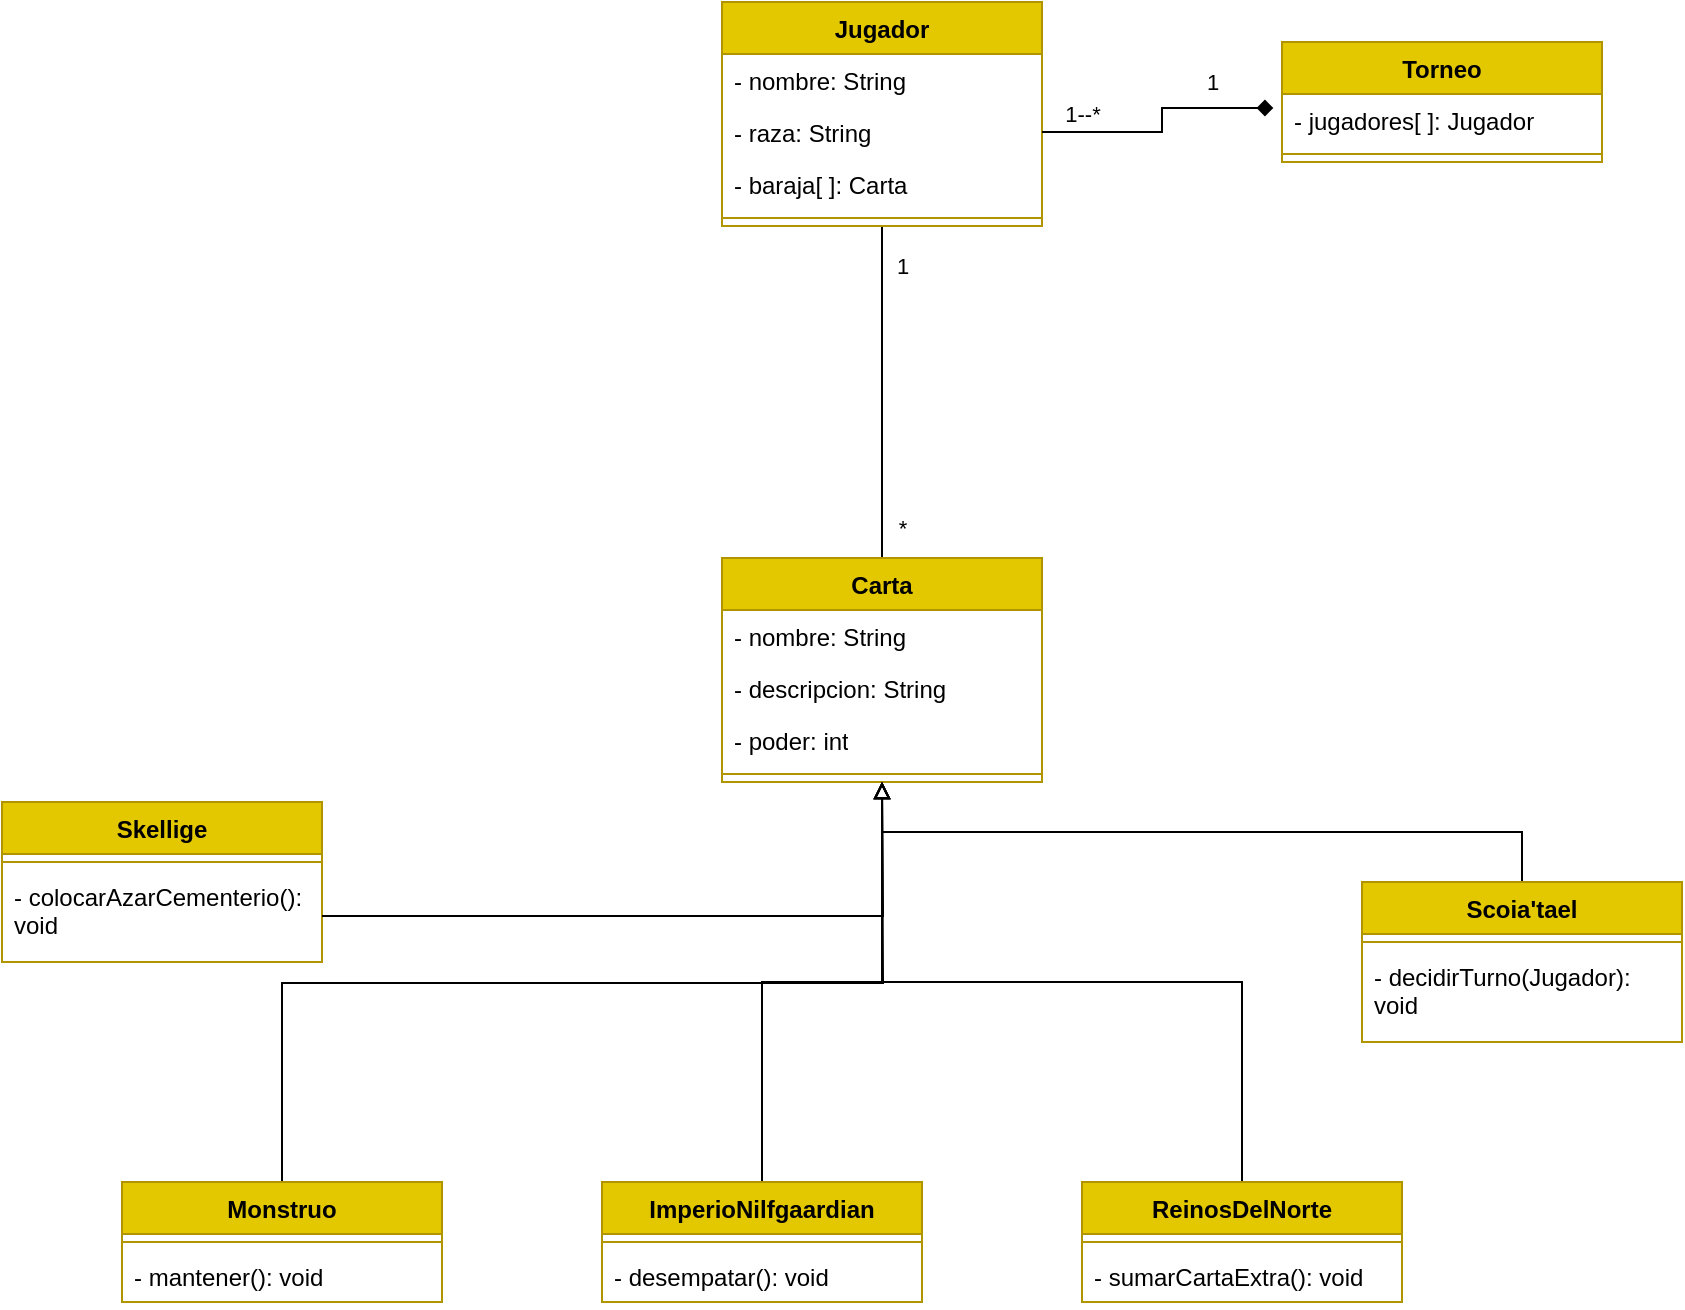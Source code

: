 <mxfile version="24.1.0" type="device">
  <diagram name="Página-1" id="GeIKQY7CPiVGtoUNcak7">
    <mxGraphModel dx="1050" dy="1798" grid="1" gridSize="10" guides="1" tooltips="1" connect="1" arrows="1" fold="1" page="1" pageScale="1" pageWidth="827" pageHeight="1169" math="0" shadow="0">
      <root>
        <mxCell id="0" />
        <mxCell id="1" parent="0" />
        <mxCell id="H85g6mu5Yi4ZFAf9jvBr-52" style="edgeStyle=orthogonalEdgeStyle;rounded=0;orthogonalLoop=1;jettySize=auto;html=1;exitX=0.5;exitY=0;exitDx=0;exitDy=0;entryX=0.5;entryY=1;entryDx=0;entryDy=0;endArrow=none;endFill=0;" edge="1" parent="1" source="H85g6mu5Yi4ZFAf9jvBr-1" target="H85g6mu5Yi4ZFAf9jvBr-44">
          <mxGeometry relative="1" as="geometry" />
        </mxCell>
        <mxCell id="H85g6mu5Yi4ZFAf9jvBr-55" value="1" style="edgeLabel;html=1;align=center;verticalAlign=middle;resizable=0;points=[];" vertex="1" connectable="0" parent="H85g6mu5Yi4ZFAf9jvBr-52">
          <mxGeometry x="0.732" relative="1" as="geometry">
            <mxPoint x="10" y="-2" as="offset" />
          </mxGeometry>
        </mxCell>
        <mxCell id="H85g6mu5Yi4ZFAf9jvBr-56" value="*" style="edgeLabel;html=1;align=center;verticalAlign=middle;resizable=0;points=[];" vertex="1" connectable="0" parent="H85g6mu5Yi4ZFAf9jvBr-52">
          <mxGeometry x="-0.817" y="1" relative="1" as="geometry">
            <mxPoint x="11" as="offset" />
          </mxGeometry>
        </mxCell>
        <mxCell id="H85g6mu5Yi4ZFAf9jvBr-1" value="Carta" style="swimlane;fontStyle=1;align=center;verticalAlign=top;childLayout=stackLayout;horizontal=1;startSize=26;horizontalStack=0;resizeParent=1;resizeParentMax=0;resizeLast=0;collapsible=1;marginBottom=0;whiteSpace=wrap;html=1;fillColor=#e3c800;strokeColor=#B09500;fontColor=#000000;" vertex="1" parent="1">
          <mxGeometry x="380" y="-112" width="160" height="112" as="geometry" />
        </mxCell>
        <mxCell id="H85g6mu5Yi4ZFAf9jvBr-2" value="- nombre: String" style="text;strokeColor=none;fillColor=none;align=left;verticalAlign=top;spacingLeft=4;spacingRight=4;overflow=hidden;rotatable=0;points=[[0,0.5],[1,0.5]];portConstraint=eastwest;whiteSpace=wrap;html=1;" vertex="1" parent="H85g6mu5Yi4ZFAf9jvBr-1">
          <mxGeometry y="26" width="160" height="26" as="geometry" />
        </mxCell>
        <mxCell id="H85g6mu5Yi4ZFAf9jvBr-5" value="- descripcion: String" style="text;strokeColor=none;fillColor=none;align=left;verticalAlign=top;spacingLeft=4;spacingRight=4;overflow=hidden;rotatable=0;points=[[0,0.5],[1,0.5]];portConstraint=eastwest;whiteSpace=wrap;html=1;" vertex="1" parent="H85g6mu5Yi4ZFAf9jvBr-1">
          <mxGeometry y="52" width="160" height="26" as="geometry" />
        </mxCell>
        <mxCell id="H85g6mu5Yi4ZFAf9jvBr-6" value="- poder: int" style="text;strokeColor=none;fillColor=none;align=left;verticalAlign=top;spacingLeft=4;spacingRight=4;overflow=hidden;rotatable=0;points=[[0,0.5],[1,0.5]];portConstraint=eastwest;whiteSpace=wrap;html=1;" vertex="1" parent="H85g6mu5Yi4ZFAf9jvBr-1">
          <mxGeometry y="78" width="160" height="26" as="geometry" />
        </mxCell>
        <mxCell id="H85g6mu5Yi4ZFAf9jvBr-3" value="" style="line;strokeWidth=1;fillColor=none;align=left;verticalAlign=middle;spacingTop=-1;spacingLeft=3;spacingRight=3;rotatable=0;labelPosition=right;points=[];portConstraint=eastwest;strokeColor=inherit;" vertex="1" parent="H85g6mu5Yi4ZFAf9jvBr-1">
          <mxGeometry y="104" width="160" height="8" as="geometry" />
        </mxCell>
        <mxCell id="H85g6mu5Yi4ZFAf9jvBr-42" style="edgeStyle=orthogonalEdgeStyle;rounded=0;orthogonalLoop=1;jettySize=auto;html=1;exitX=0.5;exitY=0;exitDx=0;exitDy=0;endArrow=block;endFill=0;" edge="1" parent="1" source="H85g6mu5Yi4ZFAf9jvBr-12">
          <mxGeometry relative="1" as="geometry">
            <mxPoint x="460" as="targetPoint" />
          </mxGeometry>
        </mxCell>
        <mxCell id="H85g6mu5Yi4ZFAf9jvBr-12" value="Monstruo" style="swimlane;fontStyle=1;align=center;verticalAlign=top;childLayout=stackLayout;horizontal=1;startSize=26;horizontalStack=0;resizeParent=1;resizeParentMax=0;resizeLast=0;collapsible=1;marginBottom=0;whiteSpace=wrap;html=1;fillColor=#e3c800;fontColor=#000000;strokeColor=#B09500;" vertex="1" parent="1">
          <mxGeometry x="80" y="200" width="160" height="60" as="geometry" />
        </mxCell>
        <mxCell id="H85g6mu5Yi4ZFAf9jvBr-14" value="" style="line;strokeWidth=1;fillColor=none;align=left;verticalAlign=middle;spacingTop=-1;spacingLeft=3;spacingRight=3;rotatable=0;labelPosition=right;points=[];portConstraint=eastwest;strokeColor=inherit;" vertex="1" parent="H85g6mu5Yi4ZFAf9jvBr-12">
          <mxGeometry y="26" width="160" height="8" as="geometry" />
        </mxCell>
        <mxCell id="H85g6mu5Yi4ZFAf9jvBr-15" value="- mantener(): void" style="text;strokeColor=none;fillColor=none;align=left;verticalAlign=top;spacingLeft=4;spacingRight=4;overflow=hidden;rotatable=0;points=[[0,0.5],[1,0.5]];portConstraint=eastwest;whiteSpace=wrap;html=1;" vertex="1" parent="H85g6mu5Yi4ZFAf9jvBr-12">
          <mxGeometry y="34" width="160" height="26" as="geometry" />
        </mxCell>
        <mxCell id="H85g6mu5Yi4ZFAf9jvBr-39" style="edgeStyle=orthogonalEdgeStyle;rounded=0;orthogonalLoop=1;jettySize=auto;html=1;exitX=0.5;exitY=0;exitDx=0;exitDy=0;endArrow=block;endFill=0;" edge="1" parent="1" source="H85g6mu5Yi4ZFAf9jvBr-16" target="H85g6mu5Yi4ZFAf9jvBr-1">
          <mxGeometry relative="1" as="geometry" />
        </mxCell>
        <mxCell id="H85g6mu5Yi4ZFAf9jvBr-16" value="ImperioNilfgaardian" style="swimlane;fontStyle=1;align=center;verticalAlign=top;childLayout=stackLayout;horizontal=1;startSize=26;horizontalStack=0;resizeParent=1;resizeParentMax=0;resizeLast=0;collapsible=1;marginBottom=0;whiteSpace=wrap;html=1;fillColor=#e3c800;fontColor=#000000;strokeColor=#B09500;" vertex="1" parent="1">
          <mxGeometry x="320" y="200" width="160" height="60" as="geometry" />
        </mxCell>
        <mxCell id="H85g6mu5Yi4ZFAf9jvBr-17" value="" style="line;strokeWidth=1;fillColor=none;align=left;verticalAlign=middle;spacingTop=-1;spacingLeft=3;spacingRight=3;rotatable=0;labelPosition=right;points=[];portConstraint=eastwest;strokeColor=inherit;" vertex="1" parent="H85g6mu5Yi4ZFAf9jvBr-16">
          <mxGeometry y="26" width="160" height="8" as="geometry" />
        </mxCell>
        <mxCell id="H85g6mu5Yi4ZFAf9jvBr-18" value="- desempatar(): void" style="text;strokeColor=none;fillColor=none;align=left;verticalAlign=top;spacingLeft=4;spacingRight=4;overflow=hidden;rotatable=0;points=[[0,0.5],[1,0.5]];portConstraint=eastwest;whiteSpace=wrap;html=1;" vertex="1" parent="H85g6mu5Yi4ZFAf9jvBr-16">
          <mxGeometry y="34" width="160" height="26" as="geometry" />
        </mxCell>
        <mxCell id="H85g6mu5Yi4ZFAf9jvBr-40" style="edgeStyle=orthogonalEdgeStyle;rounded=0;orthogonalLoop=1;jettySize=auto;html=1;exitX=0.5;exitY=0;exitDx=0;exitDy=0;endArrow=block;endFill=0;" edge="1" parent="1" source="H85g6mu5Yi4ZFAf9jvBr-19" target="H85g6mu5Yi4ZFAf9jvBr-1">
          <mxGeometry relative="1" as="geometry" />
        </mxCell>
        <mxCell id="H85g6mu5Yi4ZFAf9jvBr-19" value="ReinosDelNorte" style="swimlane;fontStyle=1;align=center;verticalAlign=top;childLayout=stackLayout;horizontal=1;startSize=26;horizontalStack=0;resizeParent=1;resizeParentMax=0;resizeLast=0;collapsible=1;marginBottom=0;whiteSpace=wrap;html=1;fillColor=#e3c800;fontColor=#000000;strokeColor=#B09500;" vertex="1" parent="1">
          <mxGeometry x="560" y="200" width="160" height="60" as="geometry" />
        </mxCell>
        <mxCell id="H85g6mu5Yi4ZFAf9jvBr-20" value="" style="line;strokeWidth=1;fillColor=none;align=left;verticalAlign=middle;spacingTop=-1;spacingLeft=3;spacingRight=3;rotatable=0;labelPosition=right;points=[];portConstraint=eastwest;strokeColor=inherit;" vertex="1" parent="H85g6mu5Yi4ZFAf9jvBr-19">
          <mxGeometry y="26" width="160" height="8" as="geometry" />
        </mxCell>
        <mxCell id="H85g6mu5Yi4ZFAf9jvBr-21" value="- sumarCartaExtra(): void" style="text;strokeColor=none;fillColor=none;align=left;verticalAlign=top;spacingLeft=4;spacingRight=4;overflow=hidden;rotatable=0;points=[[0,0.5],[1,0.5]];portConstraint=eastwest;whiteSpace=wrap;html=1;" vertex="1" parent="H85g6mu5Yi4ZFAf9jvBr-19">
          <mxGeometry y="34" width="160" height="26" as="geometry" />
        </mxCell>
        <mxCell id="H85g6mu5Yi4ZFAf9jvBr-41" style="edgeStyle=orthogonalEdgeStyle;rounded=0;orthogonalLoop=1;jettySize=auto;html=1;exitX=0.5;exitY=0;exitDx=0;exitDy=0;endArrow=block;endFill=0;" edge="1" parent="1" source="H85g6mu5Yi4ZFAf9jvBr-22" target="H85g6mu5Yi4ZFAf9jvBr-1">
          <mxGeometry relative="1" as="geometry" />
        </mxCell>
        <mxCell id="H85g6mu5Yi4ZFAf9jvBr-22" value="Scoia&#39;tael" style="swimlane;fontStyle=1;align=center;verticalAlign=top;childLayout=stackLayout;horizontal=1;startSize=26;horizontalStack=0;resizeParent=1;resizeParentMax=0;resizeLast=0;collapsible=1;marginBottom=0;whiteSpace=wrap;html=1;fillColor=#e3c800;fontColor=#000000;strokeColor=#B09500;" vertex="1" parent="1">
          <mxGeometry x="700" y="50" width="160" height="80" as="geometry" />
        </mxCell>
        <mxCell id="H85g6mu5Yi4ZFAf9jvBr-23" value="" style="line;strokeWidth=1;fillColor=none;align=left;verticalAlign=middle;spacingTop=-1;spacingLeft=3;spacingRight=3;rotatable=0;labelPosition=right;points=[];portConstraint=eastwest;strokeColor=inherit;" vertex="1" parent="H85g6mu5Yi4ZFAf9jvBr-22">
          <mxGeometry y="26" width="160" height="8" as="geometry" />
        </mxCell>
        <mxCell id="H85g6mu5Yi4ZFAf9jvBr-24" value="- decidirTurno(Jugador): void" style="text;strokeColor=none;fillColor=none;align=left;verticalAlign=top;spacingLeft=4;spacingRight=4;overflow=hidden;rotatable=0;points=[[0,0.5],[1,0.5]];portConstraint=eastwest;whiteSpace=wrap;html=1;" vertex="1" parent="H85g6mu5Yi4ZFAf9jvBr-22">
          <mxGeometry y="34" width="160" height="46" as="geometry" />
        </mxCell>
        <mxCell id="H85g6mu5Yi4ZFAf9jvBr-25" value="Skellige" style="swimlane;fontStyle=1;align=center;verticalAlign=top;childLayout=stackLayout;horizontal=1;startSize=26;horizontalStack=0;resizeParent=1;resizeParentMax=0;resizeLast=0;collapsible=1;marginBottom=0;whiteSpace=wrap;html=1;fillColor=#e3c800;fontColor=#000000;strokeColor=#B09500;" vertex="1" parent="1">
          <mxGeometry x="20" y="10" width="160" height="80" as="geometry" />
        </mxCell>
        <mxCell id="H85g6mu5Yi4ZFAf9jvBr-26" value="" style="line;strokeWidth=1;fillColor=none;align=left;verticalAlign=middle;spacingTop=-1;spacingLeft=3;spacingRight=3;rotatable=0;labelPosition=right;points=[];portConstraint=eastwest;strokeColor=inherit;" vertex="1" parent="H85g6mu5Yi4ZFAf9jvBr-25">
          <mxGeometry y="26" width="160" height="8" as="geometry" />
        </mxCell>
        <mxCell id="H85g6mu5Yi4ZFAf9jvBr-43" style="edgeStyle=orthogonalEdgeStyle;rounded=0;orthogonalLoop=1;jettySize=auto;html=1;exitX=1;exitY=0.5;exitDx=0;exitDy=0;endArrow=block;endFill=0;" edge="1" parent="H85g6mu5Yi4ZFAf9jvBr-25" source="H85g6mu5Yi4ZFAf9jvBr-27">
          <mxGeometry relative="1" as="geometry">
            <mxPoint x="440" y="-10" as="targetPoint" />
          </mxGeometry>
        </mxCell>
        <mxCell id="H85g6mu5Yi4ZFAf9jvBr-27" value="- colocarAzarCementerio(): void" style="text;strokeColor=none;fillColor=none;align=left;verticalAlign=top;spacingLeft=4;spacingRight=4;overflow=hidden;rotatable=0;points=[[0,0.5],[1,0.5]];portConstraint=eastwest;whiteSpace=wrap;html=1;" vertex="1" parent="H85g6mu5Yi4ZFAf9jvBr-25">
          <mxGeometry y="34" width="160" height="46" as="geometry" />
        </mxCell>
        <mxCell id="H85g6mu5Yi4ZFAf9jvBr-44" value="Jugador" style="swimlane;fontStyle=1;align=center;verticalAlign=top;childLayout=stackLayout;horizontal=1;startSize=26;horizontalStack=0;resizeParent=1;resizeParentMax=0;resizeLast=0;collapsible=1;marginBottom=0;whiteSpace=wrap;html=1;fillColor=#e3c800;fontColor=#000000;strokeColor=#B09500;" vertex="1" parent="1">
          <mxGeometry x="380" y="-390" width="160" height="112" as="geometry">
            <mxRectangle x="380" y="-370" width="80" height="30" as="alternateBounds" />
          </mxGeometry>
        </mxCell>
        <mxCell id="H85g6mu5Yi4ZFAf9jvBr-45" value="- nombre: String" style="text;strokeColor=none;fillColor=none;align=left;verticalAlign=top;spacingLeft=4;spacingRight=4;overflow=hidden;rotatable=0;points=[[0,0.5],[1,0.5]];portConstraint=eastwest;whiteSpace=wrap;html=1;" vertex="1" parent="H85g6mu5Yi4ZFAf9jvBr-44">
          <mxGeometry y="26" width="160" height="26" as="geometry" />
        </mxCell>
        <mxCell id="H85g6mu5Yi4ZFAf9jvBr-46" value="- raza: String" style="text;strokeColor=none;fillColor=none;align=left;verticalAlign=top;spacingLeft=4;spacingRight=4;overflow=hidden;rotatable=0;points=[[0,0.5],[1,0.5]];portConstraint=eastwest;whiteSpace=wrap;html=1;" vertex="1" parent="H85g6mu5Yi4ZFAf9jvBr-44">
          <mxGeometry y="52" width="160" height="26" as="geometry" />
        </mxCell>
        <mxCell id="H85g6mu5Yi4ZFAf9jvBr-47" value="- baraja[ ]: Carta" style="text;strokeColor=none;fillColor=none;align=left;verticalAlign=top;spacingLeft=4;spacingRight=4;overflow=hidden;rotatable=0;points=[[0,0.5],[1,0.5]];portConstraint=eastwest;whiteSpace=wrap;html=1;" vertex="1" parent="H85g6mu5Yi4ZFAf9jvBr-44">
          <mxGeometry y="78" width="160" height="26" as="geometry" />
        </mxCell>
        <mxCell id="H85g6mu5Yi4ZFAf9jvBr-48" value="" style="line;strokeWidth=1;fillColor=none;align=left;verticalAlign=middle;spacingTop=-1;spacingLeft=3;spacingRight=3;rotatable=0;labelPosition=right;points=[];portConstraint=eastwest;strokeColor=inherit;" vertex="1" parent="H85g6mu5Yi4ZFAf9jvBr-44">
          <mxGeometry y="104" width="160" height="8" as="geometry" />
        </mxCell>
        <mxCell id="H85g6mu5Yi4ZFAf9jvBr-49" value="Torneo" style="swimlane;fontStyle=1;align=center;verticalAlign=top;childLayout=stackLayout;horizontal=1;startSize=26;horizontalStack=0;resizeParent=1;resizeParentMax=0;resizeLast=0;collapsible=1;marginBottom=0;whiteSpace=wrap;html=1;fillColor=#e3c800;fontColor=#000000;strokeColor=#B09500;" vertex="1" parent="1">
          <mxGeometry x="660" y="-370" width="160" height="60" as="geometry" />
        </mxCell>
        <mxCell id="H85g6mu5Yi4ZFAf9jvBr-50" value="- jugadores[ ]: Jugador" style="text;strokeColor=none;fillColor=none;align=left;verticalAlign=top;spacingLeft=4;spacingRight=4;overflow=hidden;rotatable=0;points=[[0,0.5],[1,0.5]];portConstraint=eastwest;whiteSpace=wrap;html=1;" vertex="1" parent="H85g6mu5Yi4ZFAf9jvBr-49">
          <mxGeometry y="26" width="160" height="26" as="geometry" />
        </mxCell>
        <mxCell id="H85g6mu5Yi4ZFAf9jvBr-51" value="" style="line;strokeWidth=1;fillColor=none;align=left;verticalAlign=middle;spacingTop=-1;spacingLeft=3;spacingRight=3;rotatable=0;labelPosition=right;points=[];portConstraint=eastwest;strokeColor=inherit;" vertex="1" parent="H85g6mu5Yi4ZFAf9jvBr-49">
          <mxGeometry y="52" width="160" height="8" as="geometry" />
        </mxCell>
        <mxCell id="H85g6mu5Yi4ZFAf9jvBr-53" style="edgeStyle=orthogonalEdgeStyle;rounded=0;orthogonalLoop=1;jettySize=auto;html=1;exitX=1;exitY=0.5;exitDx=0;exitDy=0;entryX=-0.027;entryY=0.269;entryDx=0;entryDy=0;entryPerimeter=0;endArrow=diamond;endFill=1;" edge="1" parent="1" source="H85g6mu5Yi4ZFAf9jvBr-46" target="H85g6mu5Yi4ZFAf9jvBr-50">
          <mxGeometry relative="1" as="geometry" />
        </mxCell>
        <mxCell id="H85g6mu5Yi4ZFAf9jvBr-57" value="1--*" style="edgeLabel;html=1;align=center;verticalAlign=middle;resizable=0;points=[];" vertex="1" connectable="0" parent="H85g6mu5Yi4ZFAf9jvBr-53">
          <mxGeometry x="-0.724" y="-1" relative="1" as="geometry">
            <mxPoint x="2" y="-10" as="offset" />
          </mxGeometry>
        </mxCell>
        <mxCell id="H85g6mu5Yi4ZFAf9jvBr-58" value="1" style="edgeLabel;html=1;align=center;verticalAlign=middle;resizable=0;points=[];" vertex="1" connectable="0" parent="H85g6mu5Yi4ZFAf9jvBr-53">
          <mxGeometry x="0.513" y="3" relative="1" as="geometry">
            <mxPoint y="-10" as="offset" />
          </mxGeometry>
        </mxCell>
      </root>
    </mxGraphModel>
  </diagram>
</mxfile>
